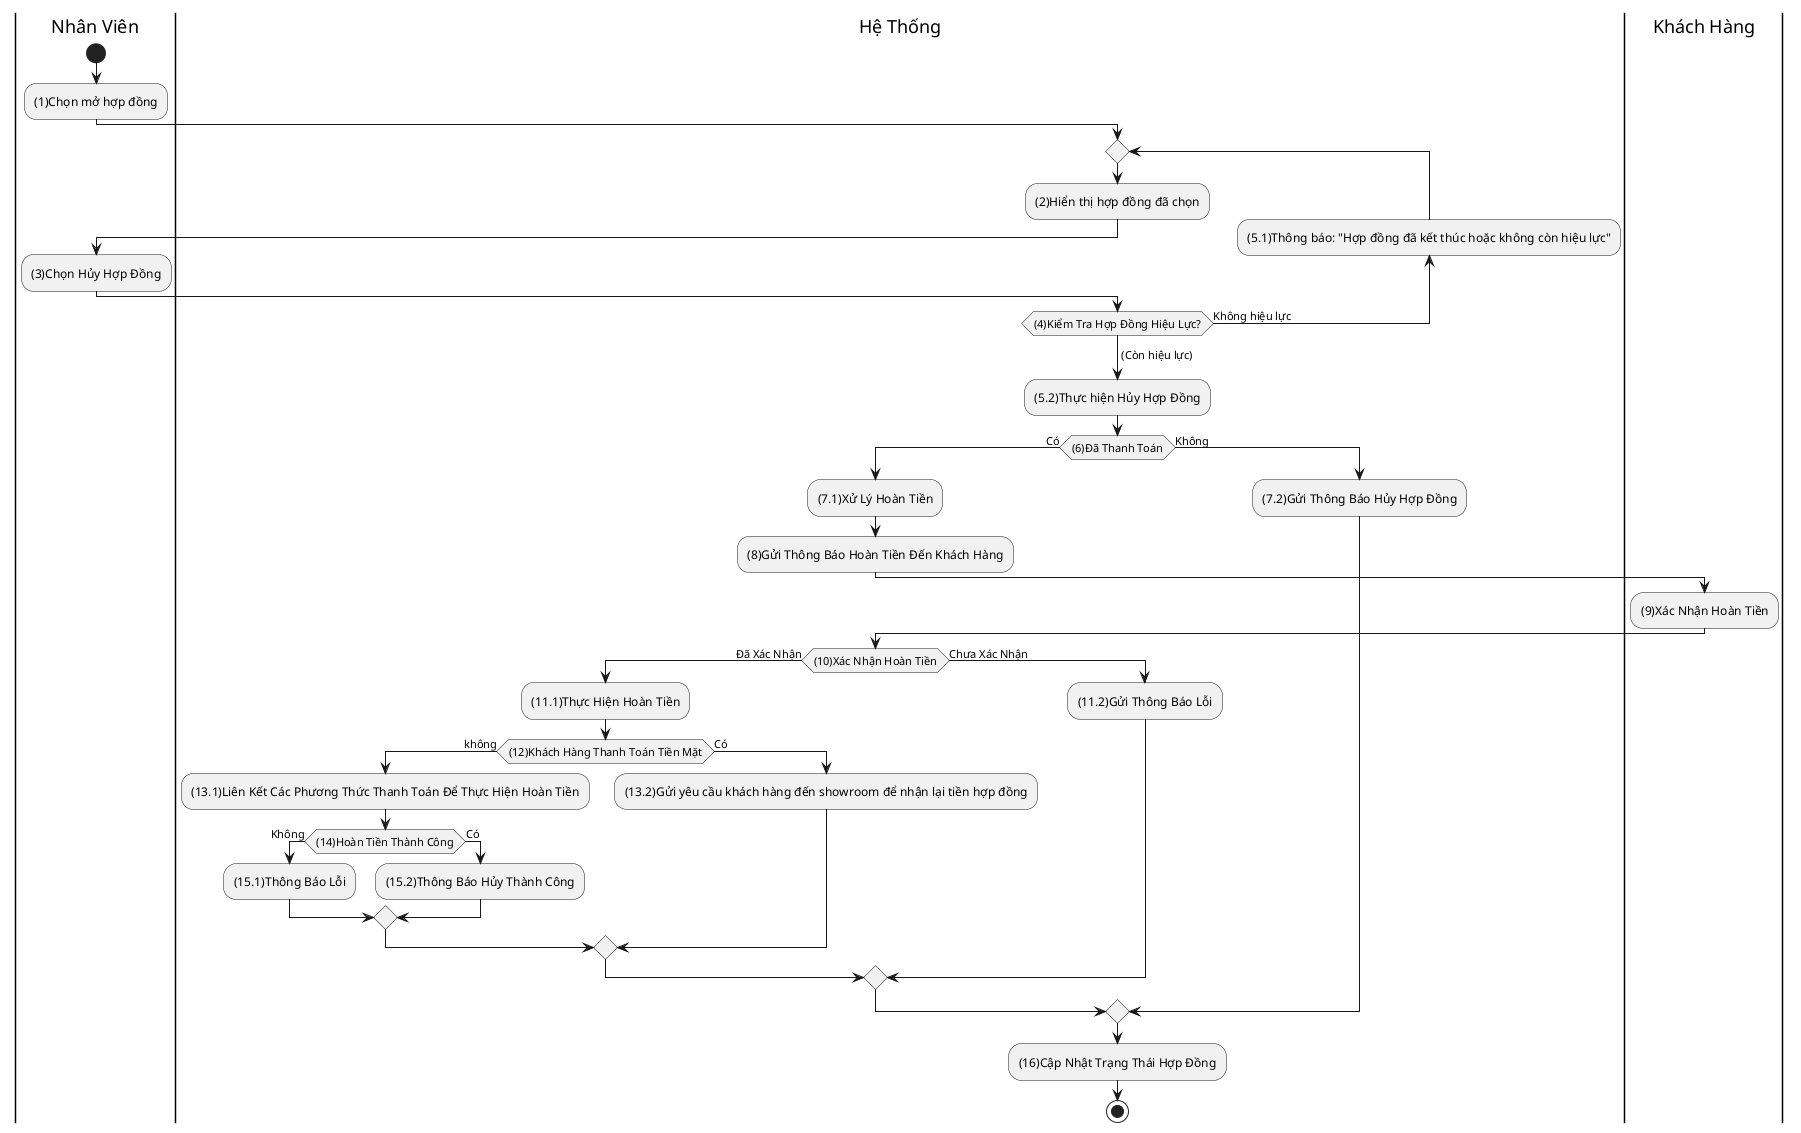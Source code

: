 @startuml
|Nhân Viên|
start
:(1)Chọn mở hợp đồng;
|Hệ Thống|
repeat
:(2)Hiển thị hợp đồng đã chọn;
|Nhân Viên|
:(3)Chọn Hủy Hợp Đồng;
|Hệ Thống|
backward :(5.1)Thông báo: "Hợp đồng đã kết thúc hoặc không còn hiệu lực";
repeat while ((4)Kiểm Tra Hợp Đồng Hiệu Lực?) is (Không hiệu lực)
-> (Còn hiệu lực);
  :(5.2)Thực hiện Hủy Hợp Đồng;
  if ((6)Đã Thanh Toán) then (Có)
    :(7.1)Xử Lý Hoàn Tiền;
    :(8)Gửi Thông Báo Hoàn Tiền Đến Khách Hàng;
    |Khách Hàng|
    :(9)Xác Nhận Hoàn Tiền;
    |Hệ Thống|
    if ((10)Xác Nhận Hoàn Tiền) then (Đã Xác Nhận)
      :(11.1)Thực Hiện Hoàn Tiền;
      if ((12)Khách Hàng Thanh Toán Tiền Mặt) then (không)
        :(13.1)Liên Kết Các Phương Thức Thanh Toán Để Thực Hiện Hoàn Tiền;
        if ((14)Hoàn Tiền Thành Công) then (Không)
          :(15.1)Thông Báo Lỗi;
        else (Có)
          :(15.2)Thông Báo Hủy Thành Công;
        endif
      else (Có)
        :(13.2)Gửi yêu cầu khách hàng đến showroom để nhận lại tiền hợp đồng;
      endif
    else (Chưa Xác Nhận)
      :(11.2)Gửi Thông Báo Lỗi;
    endif
  else (Không)
    :(7.2)Gửi Thông Báo Hủy Hợp Đồng;
  endif
  :(16)Cập Nhật Trạng Thái Hợp Đồng;
|Hệ Thống|
stop
@enduml